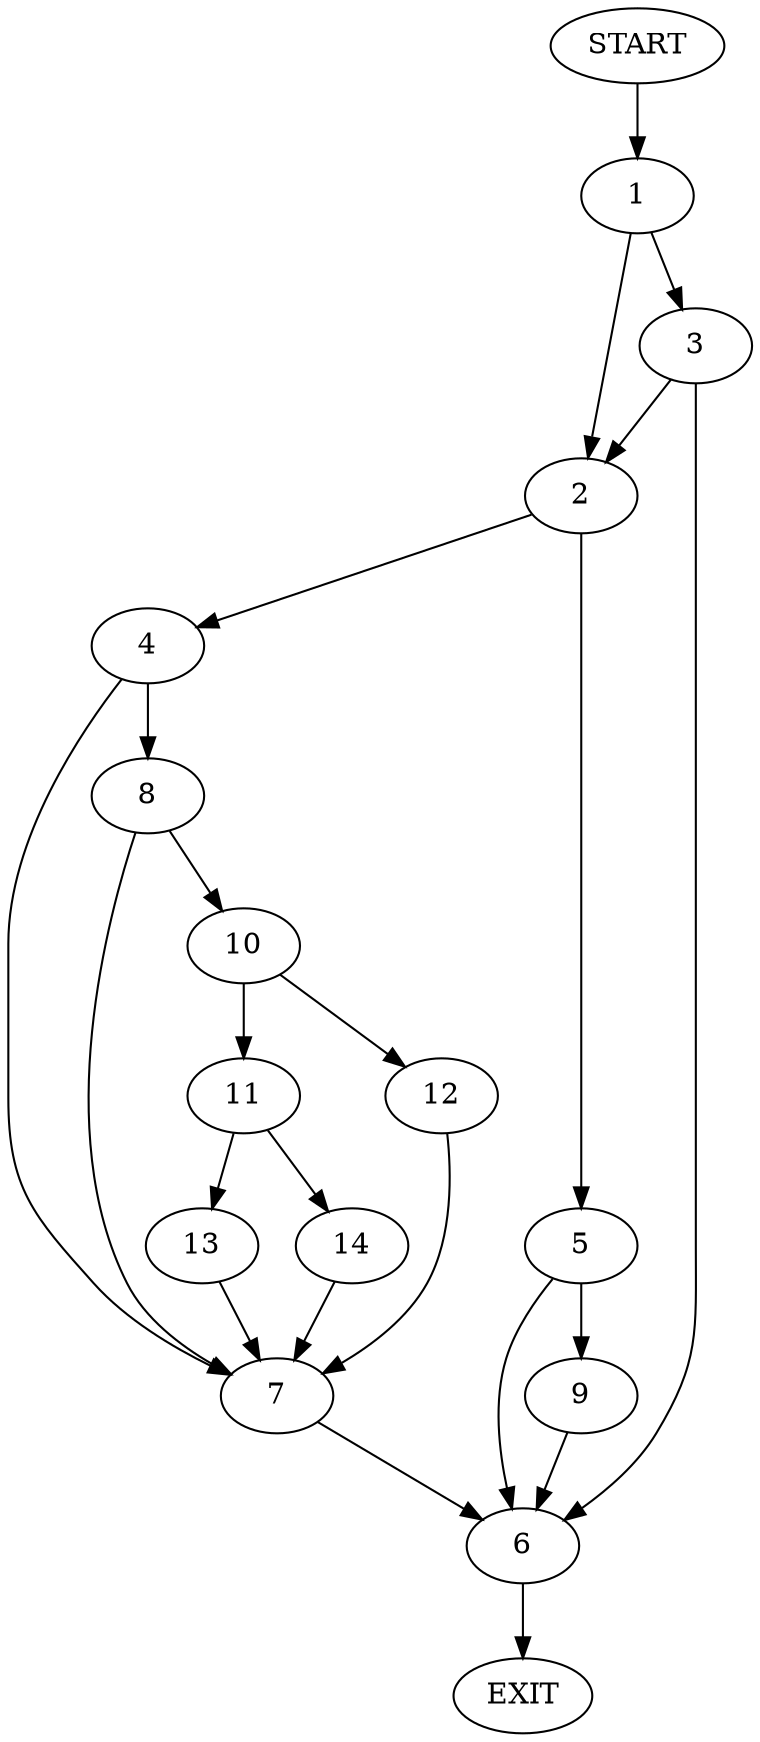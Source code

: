 digraph {
0 [label="START"];
1;
2;
3;
4;
5;
6;
7;
8;
9;
10;
11;
12;
13;
14;
15 [label="EXIT"];
0 -> 1;
1 -> 2;
1 -> 3;
2 -> 4;
2 -> 5;
3 -> 2;
3 -> 6;
6 -> 15;
4 -> 7;
4 -> 8;
5 -> 9;
5 -> 6;
7 -> 6;
8 -> 10;
8 -> 7;
10 -> 11;
10 -> 12;
11 -> 13;
11 -> 14;
12 -> 7;
14 -> 7;
13 -> 7;
9 -> 6;
}